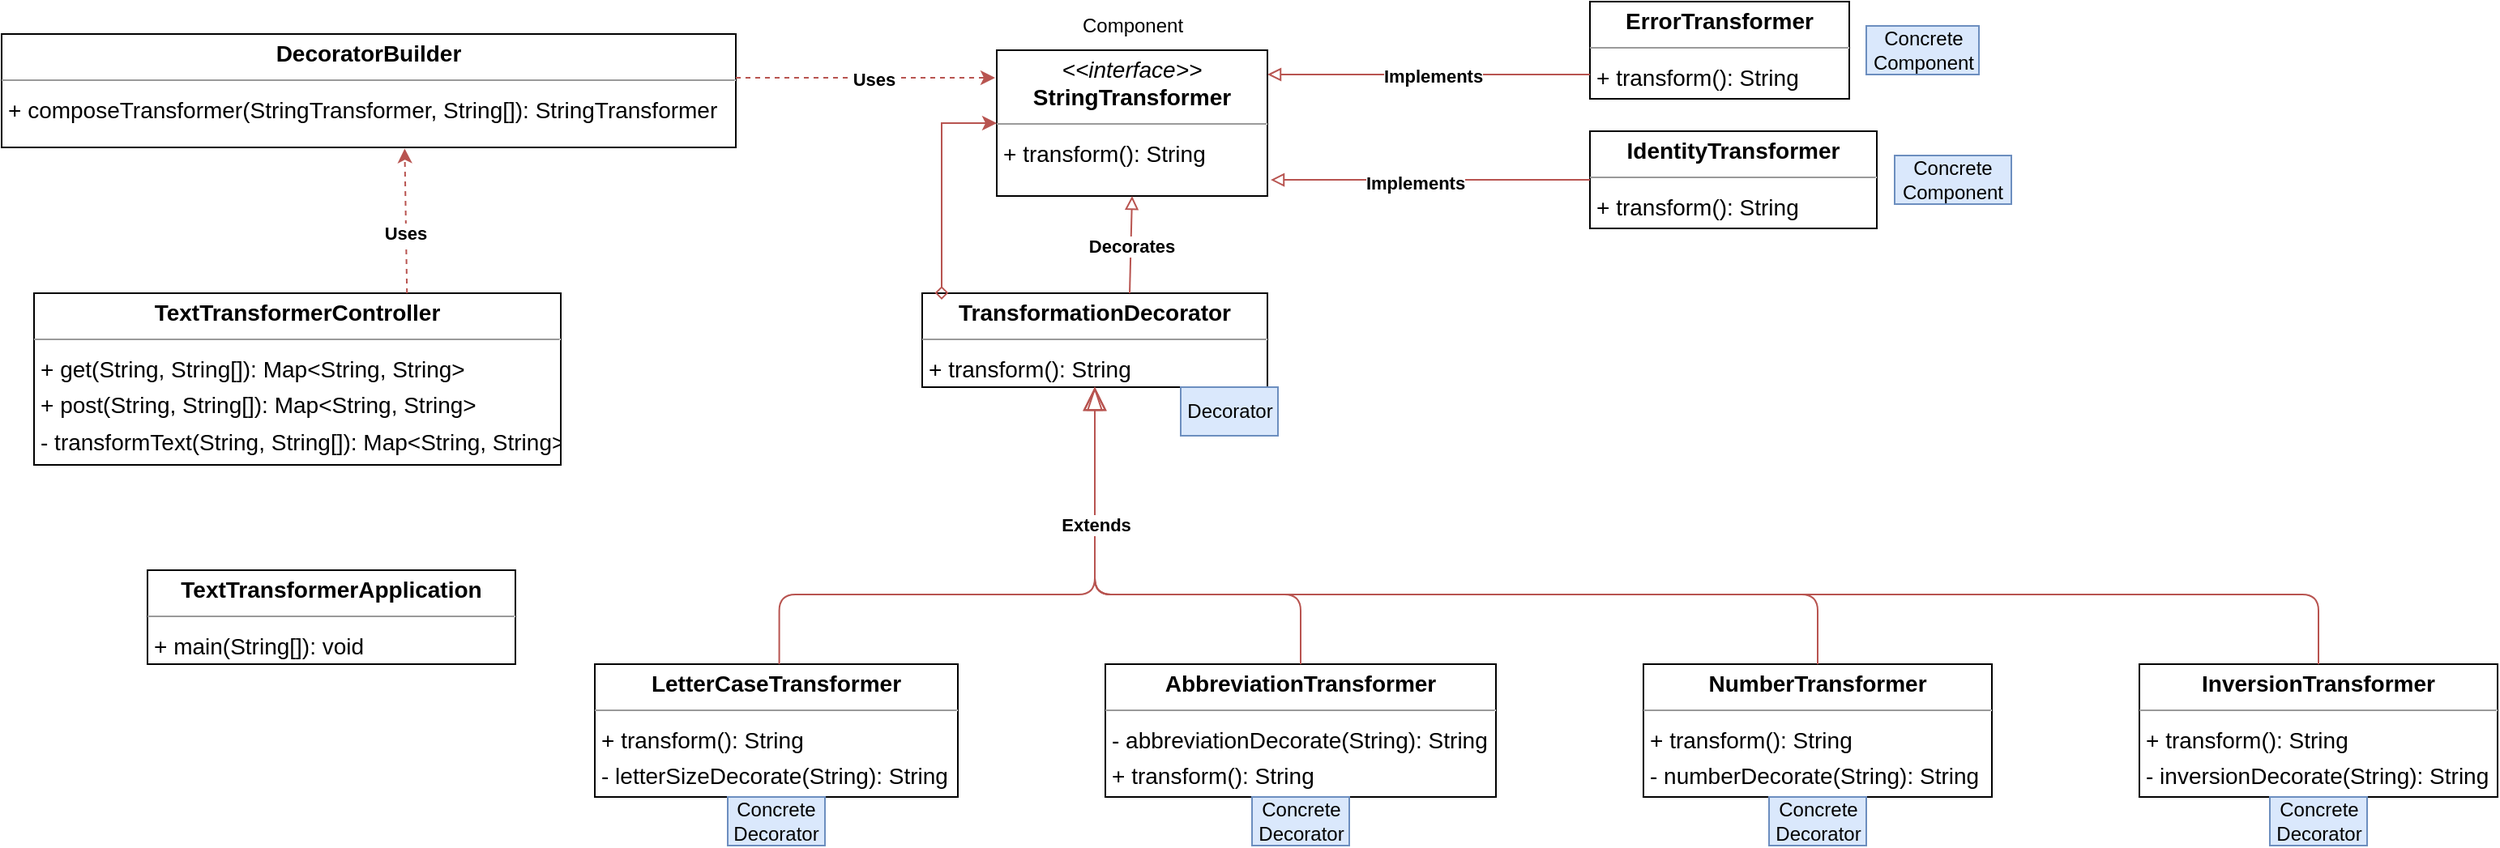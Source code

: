 <mxfile version="22.1.11" type="device">
  <diagram id="m_xZexMjoMniG7AfcNuZ" name="Strona-1">
    <mxGraphModel dx="1450" dy="938" grid="1" gridSize="10" guides="1" tooltips="1" connect="1" arrows="1" fold="1" page="0" pageScale="1" pageWidth="827" pageHeight="1169" background="none" math="0" shadow="0">
      <root>
        <mxCell id="0" />
        <mxCell id="1" parent="0" />
        <mxCell id="node8" value="&lt;p style=&quot;margin:0px;margin-top:4px;text-align:center;&quot;&gt;&lt;b&gt;AbbreviationTransformer&lt;/b&gt;&lt;/p&gt;&lt;hr size=&quot;1&quot;/&gt;&lt;p style=&quot;margin:0 0 0 4px;line-height:1.6;&quot;&gt;- abbreviationDecorate(String): String&lt;br/&gt;+ transform(): String&lt;/p&gt;" style="verticalAlign=top;align=left;overflow=fill;fontSize=14;fontFamily=Helvetica;html=1;rounded=0;shadow=0;comic=0;labelBackgroundColor=none;strokeWidth=1;" parent="1" vertex="1">
          <mxGeometry x="511" y="219" width="241" height="82" as="geometry" />
        </mxCell>
        <mxCell id="node5" value="&lt;p style=&quot;margin:0px;margin-top:4px;text-align:center;&quot;&gt;&lt;b&gt;DecoratorBuilder&lt;/b&gt;&lt;/p&gt;&lt;hr size=&quot;1&quot;/&gt;&lt;p style=&quot;margin:0 0 0 4px;line-height:1.6;&quot;&gt;+ composeTransformer(StringTransformer, String[]): StringTransformer&lt;/p&gt;" style="verticalAlign=top;align=left;overflow=fill;fontSize=14;fontFamily=Helvetica;html=1;rounded=0;shadow=0;comic=0;labelBackgroundColor=none;strokeWidth=1;" parent="1" vertex="1">
          <mxGeometry x="-170" y="-170" width="453" height="70" as="geometry" />
        </mxCell>
        <mxCell id="node1" value="&lt;p style=&quot;margin:0px;margin-top:4px;text-align:center;&quot;&gt;&lt;b&gt;ErrorTransformer&lt;/b&gt;&lt;/p&gt;&lt;hr size=&quot;1&quot;/&gt;&lt;p style=&quot;margin:0 0 0 4px;line-height:1.6;&quot;&gt;+ transform(): String&lt;/p&gt;" style="verticalAlign=top;align=left;overflow=fill;fontSize=14;fontFamily=Helvetica;html=1;rounded=0;shadow=0;comic=0;labelBackgroundColor=none;strokeWidth=1;" parent="1" vertex="1">
          <mxGeometry x="810" y="-190" width="160" height="60" as="geometry" />
        </mxCell>
        <mxCell id="node10" value="&lt;p style=&quot;margin:0px;margin-top:4px;text-align:center;&quot;&gt;&lt;b&gt;IdentityTransformer&lt;/b&gt;&lt;/p&gt;&lt;hr size=&quot;1&quot;/&gt;&lt;p style=&quot;margin:0 0 0 4px;line-height:1.6;&quot;&gt;+ transform(): String&lt;/p&gt;" style="verticalAlign=top;align=left;overflow=fill;fontSize=14;fontFamily=Helvetica;html=1;rounded=0;shadow=0;comic=0;labelBackgroundColor=none;strokeWidth=1;" parent="1" vertex="1">
          <mxGeometry x="810" y="-110" width="177" height="60" as="geometry" />
        </mxCell>
        <mxCell id="node3" value="&lt;p style=&quot;margin:0px;margin-top:4px;text-align:center;&quot;&gt;&lt;b&gt;InversionTransformer&lt;/b&gt;&lt;/p&gt;&lt;hr size=&quot;1&quot;/&gt;&lt;p style=&quot;margin:0 0 0 4px;line-height:1.6;&quot;&gt;+ transform(): String&lt;br/&gt;- inversionDecorate(String): String&lt;/p&gt;" style="verticalAlign=top;align=left;overflow=fill;fontSize=14;fontFamily=Helvetica;html=1;rounded=0;shadow=0;comic=0;labelBackgroundColor=none;strokeWidth=1;" parent="1" vertex="1">
          <mxGeometry x="1149" y="219" width="221" height="82" as="geometry" />
        </mxCell>
        <mxCell id="node2" value="&lt;p style=&quot;margin:0px;margin-top:4px;text-align:center;&quot;&gt;&lt;b&gt;LetterCaseTransformer&lt;/b&gt;&lt;/p&gt;&lt;hr size=&quot;1&quot;/&gt;&lt;p style=&quot;margin:0 0 0 4px;line-height:1.6;&quot;&gt;+ transform(): String&lt;br/&gt;- letterSizeDecorate(String): String&lt;/p&gt;" style="verticalAlign=top;align=left;overflow=fill;fontSize=14;fontFamily=Helvetica;html=1;rounded=0;shadow=0;comic=0;labelBackgroundColor=none;strokeWidth=1;" parent="1" vertex="1">
          <mxGeometry x="196" y="219" width="224" height="82" as="geometry" />
        </mxCell>
        <mxCell id="node9" value="&lt;p style=&quot;margin:0px;margin-top:4px;text-align:center;&quot;&gt;&lt;b&gt;NumberTransformer&lt;/b&gt;&lt;/p&gt;&lt;hr size=&quot;1&quot;/&gt;&lt;p style=&quot;margin:0 0 0 4px;line-height:1.6;&quot;&gt;+ transform(): String&lt;br/&gt;- numberDecorate(String): String&lt;/p&gt;" style="verticalAlign=top;align=left;overflow=fill;fontSize=14;fontFamily=Helvetica;html=1;rounded=0;shadow=0;comic=0;labelBackgroundColor=none;strokeWidth=1;" parent="1" vertex="1">
          <mxGeometry x="843" y="219" width="215" height="82" as="geometry" />
        </mxCell>
        <mxCell id="node6" value="&lt;p style=&quot;margin:0px;margin-top:4px;text-align:center;&quot;&gt;&lt;i&gt;&amp;lt;&amp;lt;interface&amp;gt;&amp;gt;&lt;/i&gt;&lt;br/&gt;&lt;b&gt;StringTransformer&lt;/b&gt;&lt;/p&gt;&lt;hr size=&quot;1&quot;/&gt;&lt;p style=&quot;margin:0 0 0 4px;line-height:1.6;&quot;&gt;+ transform(): String&lt;/p&gt;" style="verticalAlign=top;align=left;overflow=fill;fontSize=14;fontFamily=Helvetica;html=1;rounded=0;shadow=0;comic=0;labelBackgroundColor=none;strokeWidth=1;" parent="1" vertex="1">
          <mxGeometry x="444" y="-160" width="167" height="90" as="geometry" />
        </mxCell>
        <mxCell id="node7" value="&lt;p style=&quot;margin:0px;margin-top:4px;text-align:center;&quot;&gt;&lt;b&gt;TextTransformerApplication&lt;/b&gt;&lt;/p&gt;&lt;hr size=&quot;1&quot;/&gt;&lt;p style=&quot;margin:0 0 0 4px;line-height:1.6;&quot;&gt;+ main(String[]): void&lt;/p&gt;" style="verticalAlign=top;align=left;overflow=fill;fontSize=14;fontFamily=Helvetica;html=1;rounded=0;shadow=0;comic=0;labelBackgroundColor=none;strokeWidth=1;" parent="1" vertex="1">
          <mxGeometry x="-80" y="161" width="227" height="58" as="geometry" />
        </mxCell>
        <mxCell id="node4" value="&lt;p style=&quot;margin:0px;margin-top:4px;text-align:center;&quot;&gt;&lt;b&gt;TextTransformerController&lt;/b&gt;&lt;/p&gt;&lt;hr size=&quot;1&quot;/&gt;&lt;p style=&quot;margin:0 0 0 4px;line-height:1.6;&quot;&gt;+ get(String, String[]): Map&amp;lt;String, String&amp;gt;&lt;br/&gt;+ post(String, String[]): Map&amp;lt;String, String&amp;gt;&lt;br/&gt;- transformText(String, String[]): Map&amp;lt;String, String&amp;gt;&lt;/p&gt;" style="verticalAlign=top;align=left;overflow=fill;fontSize=14;fontFamily=Helvetica;html=1;rounded=0;shadow=0;comic=0;labelBackgroundColor=none;strokeWidth=1;" parent="1" vertex="1">
          <mxGeometry x="-150" y="-10" width="325" height="106" as="geometry" />
        </mxCell>
        <mxCell id="node0" value="&lt;p style=&quot;margin:0px;margin-top:4px;text-align:center;&quot;&gt;&lt;b&gt;TransformationDecorator&lt;/b&gt;&lt;/p&gt;&lt;hr size=&quot;1&quot;/&gt;&lt;p style=&quot;margin:0 0 0 4px;line-height:1.6;&quot;&gt;+ transform(): String&lt;/p&gt;" style="verticalAlign=top;align=left;overflow=fill;fontSize=14;fontFamily=Helvetica;html=1;rounded=0;shadow=0;comic=0;labelBackgroundColor=none;strokeWidth=1;" parent="1" vertex="1">
          <mxGeometry x="398" y="-10" width="213" height="58" as="geometry" />
        </mxCell>
        <mxCell id="edge0" value="" style="html=1;rounded=1;edgeStyle=orthogonalEdgeStyle;dashed=0;startArrow=none;endArrow=blockThin;endSize=12;strokeColor=#b85450;exitX=0.500;exitY=0.000;exitDx=0;exitDy=0;entryX=0.500;entryY=1.000;entryDx=0;entryDy=0;endFill=0;fillColor=#f8cecc;" parent="1" source="node8" target="node0" edge="1">
          <mxGeometry width="50" height="50" relative="1" as="geometry">
            <Array as="points">
              <mxPoint x="632" y="176" />
              <mxPoint x="505" y="176" />
            </Array>
          </mxGeometry>
        </mxCell>
        <mxCell id="edge5" value="" style="html=1;rounded=1;edgeStyle=orthogonalEdgeStyle;dashed=0;startArrow=none;endArrow=block;endSize=12;strokeColor=#b85450;exitX=0.500;exitY=0.001;exitDx=0;exitDy=0;entryX=0.500;entryY=1.000;entryDx=0;entryDy=0;endFill=0;fillColor=#f8cecc;" parent="1" source="node3" target="node0" edge="1">
          <mxGeometry width="50" height="50" relative="1" as="geometry">
            <Array as="points">
              <mxPoint x="1260" y="176" />
              <mxPoint x="505" y="176" />
            </Array>
          </mxGeometry>
        </mxCell>
        <mxCell id="edge6" value="" style="html=1;rounded=1;edgeStyle=orthogonalEdgeStyle;dashed=0;startArrow=none;endArrow=block;endSize=12;strokeColor=#b85450;exitX=0.508;exitY=0.000;exitDx=0;exitDy=0;entryX=0.500;entryY=1.000;entryDx=0;entryDy=0;endFill=0;fillColor=#f8cecc;" parent="1" source="node2" target="node0" edge="1">
          <mxGeometry width="50" height="50" relative="1" as="geometry">
            <Array as="points">
              <mxPoint x="310" y="176" />
              <mxPoint x="505" y="176" />
            </Array>
          </mxGeometry>
        </mxCell>
        <mxCell id="edge3" value="" style="html=1;rounded=1;edgeStyle=orthogonalEdgeStyle;dashed=0;startArrow=none;endArrow=block;endSize=12;strokeColor=#b85450;exitX=0.500;exitY=0.000;exitDx=0;exitDy=0;entryX=0.500;entryY=1.000;entryDx=0;entryDy=0;endFill=0;fillColor=#f8cecc;" parent="1" source="node9" target="node0" edge="1">
          <mxGeometry width="50" height="50" relative="1" as="geometry">
            <Array as="points">
              <mxPoint x="951" y="176" />
              <mxPoint x="505" y="176" />
            </Array>
          </mxGeometry>
        </mxCell>
        <mxCell id="ex-Bpfcj4fFjCFNldc1S-9" value="&lt;b&gt;Extends&lt;/b&gt;" style="edgeLabel;html=1;align=center;verticalAlign=middle;resizable=0;points=[];" parent="edge3" vertex="1" connectable="0">
          <mxGeometry x="0.726" relative="1" as="geometry">
            <mxPoint as="offset" />
          </mxGeometry>
        </mxCell>
        <mxCell id="aKesoCv9TJt9f7RjVg97-1" value="" style="endArrow=block;html=1;rounded=0;exitX=0.601;exitY=0;exitDx=0;exitDy=0;entryX=0.5;entryY=1;entryDx=0;entryDy=0;endFill=0;exitPerimeter=0;fillColor=#f8cecc;strokeColor=#b85450;" parent="1" source="node0" target="node6" edge="1">
          <mxGeometry width="50" height="50" relative="1" as="geometry">
            <mxPoint x="461" y="-20" as="sourcePoint" />
            <mxPoint x="505" y="-50" as="targetPoint" />
          </mxGeometry>
        </mxCell>
        <mxCell id="ex-Bpfcj4fFjCFNldc1S-10" value="&lt;b&gt;Decorates&lt;/b&gt;" style="edgeLabel;html=1;align=center;verticalAlign=middle;resizable=0;points=[];" parent="aKesoCv9TJt9f7RjVg97-1" vertex="1" connectable="0">
          <mxGeometry x="-0.024" relative="1" as="geometry">
            <mxPoint as="offset" />
          </mxGeometry>
        </mxCell>
        <mxCell id="aKesoCv9TJt9f7RjVg97-3" value="" style="endArrow=block;html=1;rounded=0;entryX=1.012;entryY=0.889;entryDx=0;entryDy=0;endFill=0;entryPerimeter=0;fillColor=#f8cecc;strokeColor=#b85450;exitX=0;exitY=0.5;exitDx=0;exitDy=0;" parent="1" source="node10" target="node6" edge="1">
          <mxGeometry width="50" height="50" relative="1" as="geometry">
            <mxPoint x="800" y="-80" as="sourcePoint" />
            <mxPoint x="630" y="-90" as="targetPoint" />
          </mxGeometry>
        </mxCell>
        <mxCell id="ex-Bpfcj4fFjCFNldc1S-12" value="&lt;b&gt;Implements&lt;/b&gt;" style="edgeLabel;html=1;align=center;verticalAlign=middle;resizable=0;points=[];" parent="aKesoCv9TJt9f7RjVg97-3" vertex="1" connectable="0">
          <mxGeometry x="0.097" y="2" relative="1" as="geometry">
            <mxPoint as="offset" />
          </mxGeometry>
        </mxCell>
        <mxCell id="aKesoCv9TJt9f7RjVg97-4" value="" style="endArrow=block;html=1;rounded=0;endFill=0;entryX=1;entryY=0;entryDx=0;entryDy=0;fillColor=#f8cecc;strokeColor=#b85450;exitX=0;exitY=0.5;exitDx=0;exitDy=0;" parent="1" edge="1">
          <mxGeometry width="50" height="50" relative="1" as="geometry">
            <mxPoint x="810" y="-145" as="sourcePoint" />
            <mxPoint x="611" y="-145" as="targetPoint" />
            <Array as="points" />
          </mxGeometry>
        </mxCell>
        <mxCell id="ex-Bpfcj4fFjCFNldc1S-13" value="&lt;b style=&quot;border-color: var(--border-color);&quot;&gt;Implements&lt;/b&gt;" style="edgeLabel;html=1;align=center;verticalAlign=middle;resizable=0;points=[];" parent="aKesoCv9TJt9f7RjVg97-4" vertex="1" connectable="0">
          <mxGeometry x="-0.021" y="1" relative="1" as="geometry">
            <mxPoint as="offset" />
          </mxGeometry>
        </mxCell>
        <mxCell id="aKesoCv9TJt9f7RjVg97-8" value="" style="endArrow=classic;html=1;rounded=0;entryX=0;entryY=0.5;entryDx=0;entryDy=0;startArrow=diamond;startFill=0;fillColor=#f8cecc;strokeColor=#b85450;" parent="1" target="node6" edge="1">
          <mxGeometry width="50" height="50" relative="1" as="geometry">
            <mxPoint x="410" y="-6" as="sourcePoint" />
            <mxPoint x="410" y="-160" as="targetPoint" />
            <Array as="points">
              <mxPoint x="410" y="-115" />
            </Array>
          </mxGeometry>
        </mxCell>
        <mxCell id="PA5fDtVTgyA7qbF2EEpD-1" value="" style="endArrow=classic;html=1;rounded=0;exitX=0.708;exitY=0;exitDx=0;exitDy=0;exitPerimeter=0;dashed=1;fillColor=#f8cecc;strokeColor=#b85450;entryX=0.549;entryY=1.01;entryDx=0;entryDy=0;entryPerimeter=0;" parent="1" source="node4" target="node5" edge="1">
          <mxGeometry width="50" height="50" relative="1" as="geometry">
            <mxPoint x="101.5" y="-40" as="sourcePoint" />
            <mxPoint x="151.5" y="-90" as="targetPoint" />
          </mxGeometry>
        </mxCell>
        <mxCell id="ex-Bpfcj4fFjCFNldc1S-16" value="&lt;b&gt;Uses&lt;/b&gt;" style="edgeLabel;html=1;align=center;verticalAlign=middle;resizable=0;points=[];" parent="PA5fDtVTgyA7qbF2EEpD-1" vertex="1" connectable="0">
          <mxGeometry x="-0.159" y="1" relative="1" as="geometry">
            <mxPoint as="offset" />
          </mxGeometry>
        </mxCell>
        <mxCell id="PA5fDtVTgyA7qbF2EEpD-2" value="" style="endArrow=classic;html=1;rounded=0;dashed=1;exitX=1;exitY=0.386;exitDx=0;exitDy=0;exitPerimeter=0;fillColor=#f8cecc;strokeColor=#b85450;entryX=-0.006;entryY=0.189;entryDx=0;entryDy=0;entryPerimeter=0;" parent="1" source="node5" target="node6" edge="1">
          <mxGeometry width="50" height="50" relative="1" as="geometry">
            <mxPoint x="360" y="-120" as="sourcePoint" />
            <mxPoint x="440" y="-143" as="targetPoint" />
          </mxGeometry>
        </mxCell>
        <mxCell id="ex-Bpfcj4fFjCFNldc1S-15" value="&lt;b&gt;Uses&lt;/b&gt;" style="edgeLabel;html=1;align=center;verticalAlign=middle;resizable=0;points=[];" parent="PA5fDtVTgyA7qbF2EEpD-2" vertex="1" connectable="0">
          <mxGeometry x="0.061" y="-1" relative="1" as="geometry">
            <mxPoint as="offset" />
          </mxGeometry>
        </mxCell>
        <mxCell id="ex-Bpfcj4fFjCFNldc1S-1" value="Component" style="text;strokeColor=none;align=center;fillColor=none;html=1;verticalAlign=middle;whiteSpace=wrap;rounded=0;" parent="1" vertex="1">
          <mxGeometry x="497.5" y="-190" width="60" height="30" as="geometry" />
        </mxCell>
        <mxCell id="ex-Bpfcj4fFjCFNldc1S-2" value="Concrete Decorator" style="text;strokeColor=#6c8ebf;align=center;fillColor=#dae8fc;html=1;verticalAlign=middle;whiteSpace=wrap;rounded=0;" parent="1" vertex="1">
          <mxGeometry x="278" y="301" width="60" height="30" as="geometry" />
        </mxCell>
        <mxCell id="ex-Bpfcj4fFjCFNldc1S-3" value="Concrete Decorator" style="text;strokeColor=#6c8ebf;align=center;fillColor=#dae8fc;html=1;verticalAlign=middle;whiteSpace=wrap;rounded=0;" parent="1" vertex="1">
          <mxGeometry x="601.5" y="301" width="60" height="30" as="geometry" />
        </mxCell>
        <mxCell id="ex-Bpfcj4fFjCFNldc1S-4" value="Concrete Decorator" style="text;strokeColor=#6c8ebf;align=center;fillColor=#dae8fc;html=1;verticalAlign=middle;whiteSpace=wrap;rounded=0;" parent="1" vertex="1">
          <mxGeometry x="920.5" y="301" width="60" height="30" as="geometry" />
        </mxCell>
        <mxCell id="ex-Bpfcj4fFjCFNldc1S-5" value="Concrete Decorator" style="text;strokeColor=#6c8ebf;align=center;fillColor=#dae8fc;html=1;verticalAlign=middle;whiteSpace=wrap;rounded=0;" parent="1" vertex="1">
          <mxGeometry x="1229.5" y="301" width="60" height="30" as="geometry" />
        </mxCell>
        <mxCell id="ex-Bpfcj4fFjCFNldc1S-6" value="Decorator" style="text;strokeColor=#6c8ebf;align=center;fillColor=#dae8fc;html=1;verticalAlign=middle;whiteSpace=wrap;rounded=0;" parent="1" vertex="1">
          <mxGeometry x="557.5" y="48" width="60" height="30" as="geometry" />
        </mxCell>
        <mxCell id="ex-Bpfcj4fFjCFNldc1S-7" value="Concrete Component" style="text;strokeColor=#6c8ebf;align=center;fillColor=#dae8fc;html=1;verticalAlign=middle;whiteSpace=wrap;rounded=0;" parent="1" vertex="1">
          <mxGeometry x="980.5" y="-175" width="69.5" height="30" as="geometry" />
        </mxCell>
        <mxCell id="ex-Bpfcj4fFjCFNldc1S-8" value="Concrete Component" style="text;strokeColor=#6c8ebf;align=center;fillColor=#dae8fc;html=1;verticalAlign=middle;whiteSpace=wrap;rounded=0;" parent="1" vertex="1">
          <mxGeometry x="998" y="-95" width="72" height="30" as="geometry" />
        </mxCell>
      </root>
    </mxGraphModel>
  </diagram>
</mxfile>
